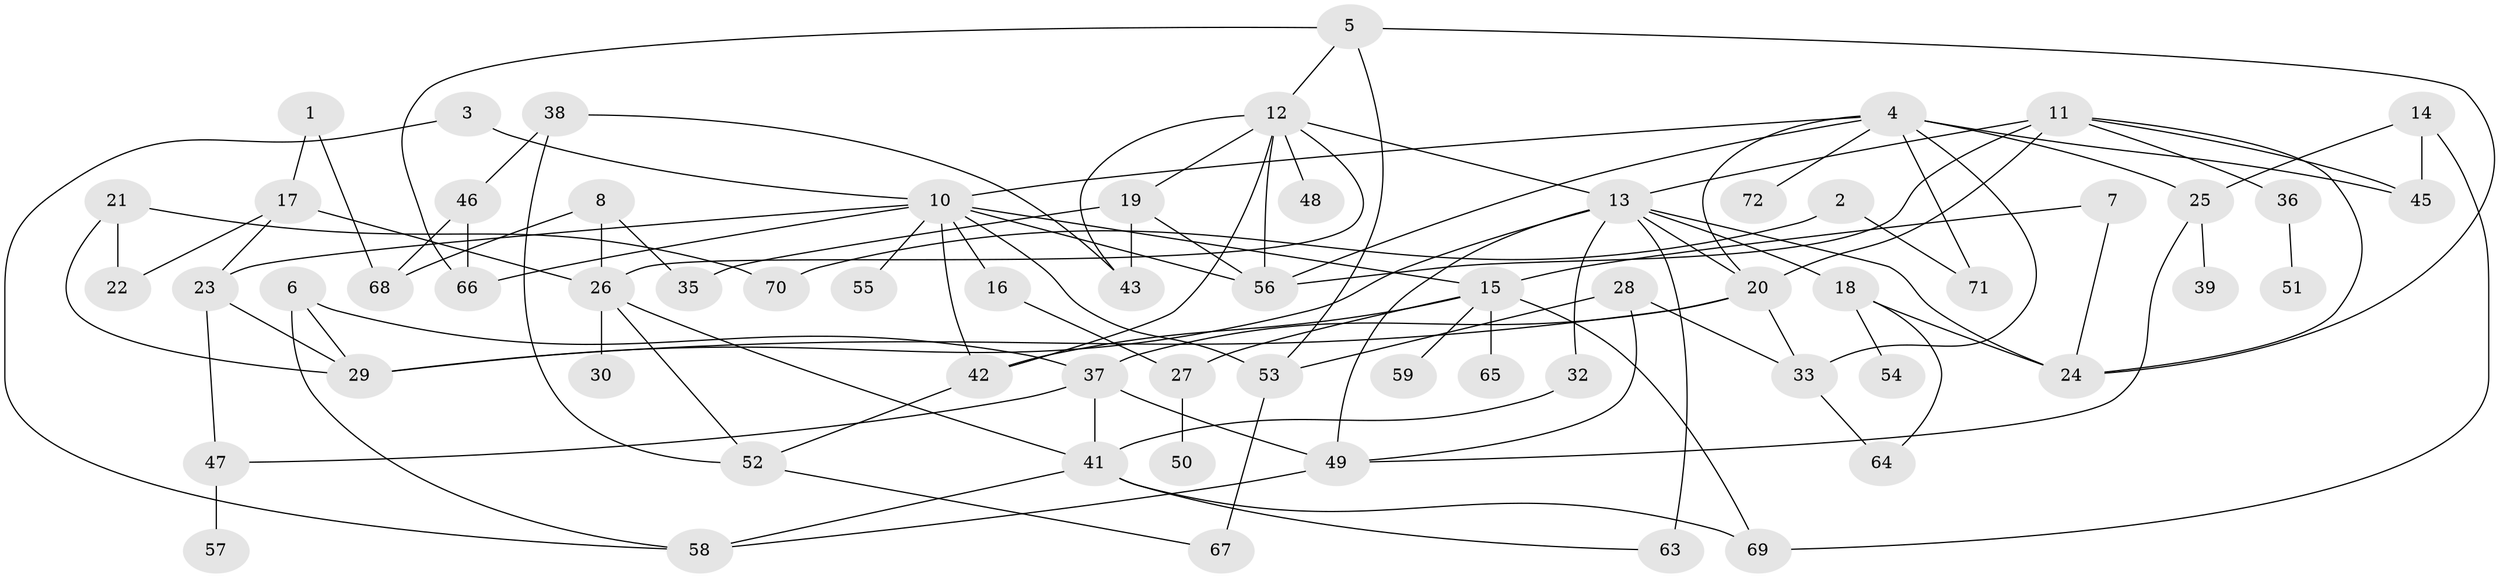 // original degree distribution, {1: 0.18055555555555555, 2: 0.2708333333333333, 3: 0.2777777777777778, 4: 0.1597222222222222, 6: 0.020833333333333332, 5: 0.05555555555555555, 0: 0.034722222222222224}
// Generated by graph-tools (version 1.1) at 2025/33/03/09/25 02:33:39]
// undirected, 64 vertices, 108 edges
graph export_dot {
graph [start="1"]
  node [color=gray90,style=filled];
  1;
  2;
  3;
  4;
  5;
  6;
  7;
  8;
  10;
  11;
  12;
  13;
  14;
  15;
  16;
  17;
  18;
  19;
  20;
  21;
  22;
  23;
  24;
  25;
  26;
  27;
  28;
  29;
  30;
  32;
  33;
  35;
  36;
  37;
  38;
  39;
  41;
  42;
  43;
  45;
  46;
  47;
  48;
  49;
  50;
  51;
  52;
  53;
  54;
  55;
  56;
  57;
  58;
  59;
  63;
  64;
  65;
  66;
  67;
  68;
  69;
  70;
  71;
  72;
  1 -- 17 [weight=1.0];
  1 -- 68 [weight=1.0];
  2 -- 70 [weight=1.0];
  2 -- 71 [weight=1.0];
  3 -- 10 [weight=1.0];
  3 -- 58 [weight=1.0];
  4 -- 10 [weight=1.0];
  4 -- 20 [weight=1.0];
  4 -- 25 [weight=1.0];
  4 -- 33 [weight=1.0];
  4 -- 45 [weight=1.0];
  4 -- 56 [weight=1.0];
  4 -- 71 [weight=1.0];
  4 -- 72 [weight=1.0];
  5 -- 12 [weight=1.0];
  5 -- 24 [weight=1.0];
  5 -- 53 [weight=1.0];
  5 -- 66 [weight=1.0];
  6 -- 29 [weight=1.0];
  6 -- 37 [weight=1.0];
  6 -- 58 [weight=1.0];
  7 -- 15 [weight=1.0];
  7 -- 24 [weight=1.0];
  8 -- 26 [weight=1.0];
  8 -- 35 [weight=1.0];
  8 -- 68 [weight=1.0];
  10 -- 15 [weight=1.0];
  10 -- 16 [weight=1.0];
  10 -- 23 [weight=1.0];
  10 -- 42 [weight=1.0];
  10 -- 53 [weight=1.0];
  10 -- 55 [weight=1.0];
  10 -- 56 [weight=1.0];
  10 -- 66 [weight=1.0];
  11 -- 13 [weight=1.0];
  11 -- 20 [weight=1.0];
  11 -- 24 [weight=1.0];
  11 -- 36 [weight=1.0];
  11 -- 45 [weight=1.0];
  11 -- 56 [weight=1.0];
  12 -- 13 [weight=1.0];
  12 -- 19 [weight=1.0];
  12 -- 26 [weight=1.0];
  12 -- 42 [weight=1.0];
  12 -- 43 [weight=1.0];
  12 -- 48 [weight=1.0];
  12 -- 56 [weight=1.0];
  13 -- 18 [weight=1.0];
  13 -- 20 [weight=1.0];
  13 -- 24 [weight=1.0];
  13 -- 29 [weight=1.0];
  13 -- 32 [weight=1.0];
  13 -- 49 [weight=1.0];
  13 -- 63 [weight=2.0];
  14 -- 25 [weight=1.0];
  14 -- 45 [weight=1.0];
  14 -- 69 [weight=1.0];
  15 -- 27 [weight=1.0];
  15 -- 42 [weight=1.0];
  15 -- 59 [weight=1.0];
  15 -- 65 [weight=2.0];
  15 -- 69 [weight=1.0];
  16 -- 27 [weight=1.0];
  17 -- 22 [weight=1.0];
  17 -- 23 [weight=1.0];
  17 -- 26 [weight=2.0];
  18 -- 24 [weight=1.0];
  18 -- 54 [weight=2.0];
  18 -- 64 [weight=1.0];
  19 -- 35 [weight=2.0];
  19 -- 43 [weight=1.0];
  19 -- 56 [weight=1.0];
  20 -- 29 [weight=1.0];
  20 -- 33 [weight=1.0];
  20 -- 37 [weight=1.0];
  21 -- 22 [weight=1.0];
  21 -- 29 [weight=1.0];
  21 -- 70 [weight=1.0];
  23 -- 29 [weight=1.0];
  23 -- 47 [weight=1.0];
  25 -- 39 [weight=1.0];
  25 -- 49 [weight=1.0];
  26 -- 30 [weight=1.0];
  26 -- 41 [weight=1.0];
  26 -- 52 [weight=1.0];
  27 -- 50 [weight=1.0];
  28 -- 33 [weight=1.0];
  28 -- 49 [weight=1.0];
  28 -- 53 [weight=1.0];
  32 -- 41 [weight=1.0];
  33 -- 64 [weight=1.0];
  36 -- 51 [weight=1.0];
  37 -- 41 [weight=1.0];
  37 -- 47 [weight=1.0];
  37 -- 49 [weight=1.0];
  38 -- 43 [weight=1.0];
  38 -- 46 [weight=1.0];
  38 -- 52 [weight=1.0];
  41 -- 58 [weight=1.0];
  41 -- 63 [weight=1.0];
  41 -- 69 [weight=1.0];
  42 -- 52 [weight=1.0];
  46 -- 66 [weight=1.0];
  46 -- 68 [weight=1.0];
  47 -- 57 [weight=1.0];
  49 -- 58 [weight=1.0];
  52 -- 67 [weight=1.0];
  53 -- 67 [weight=1.0];
}
